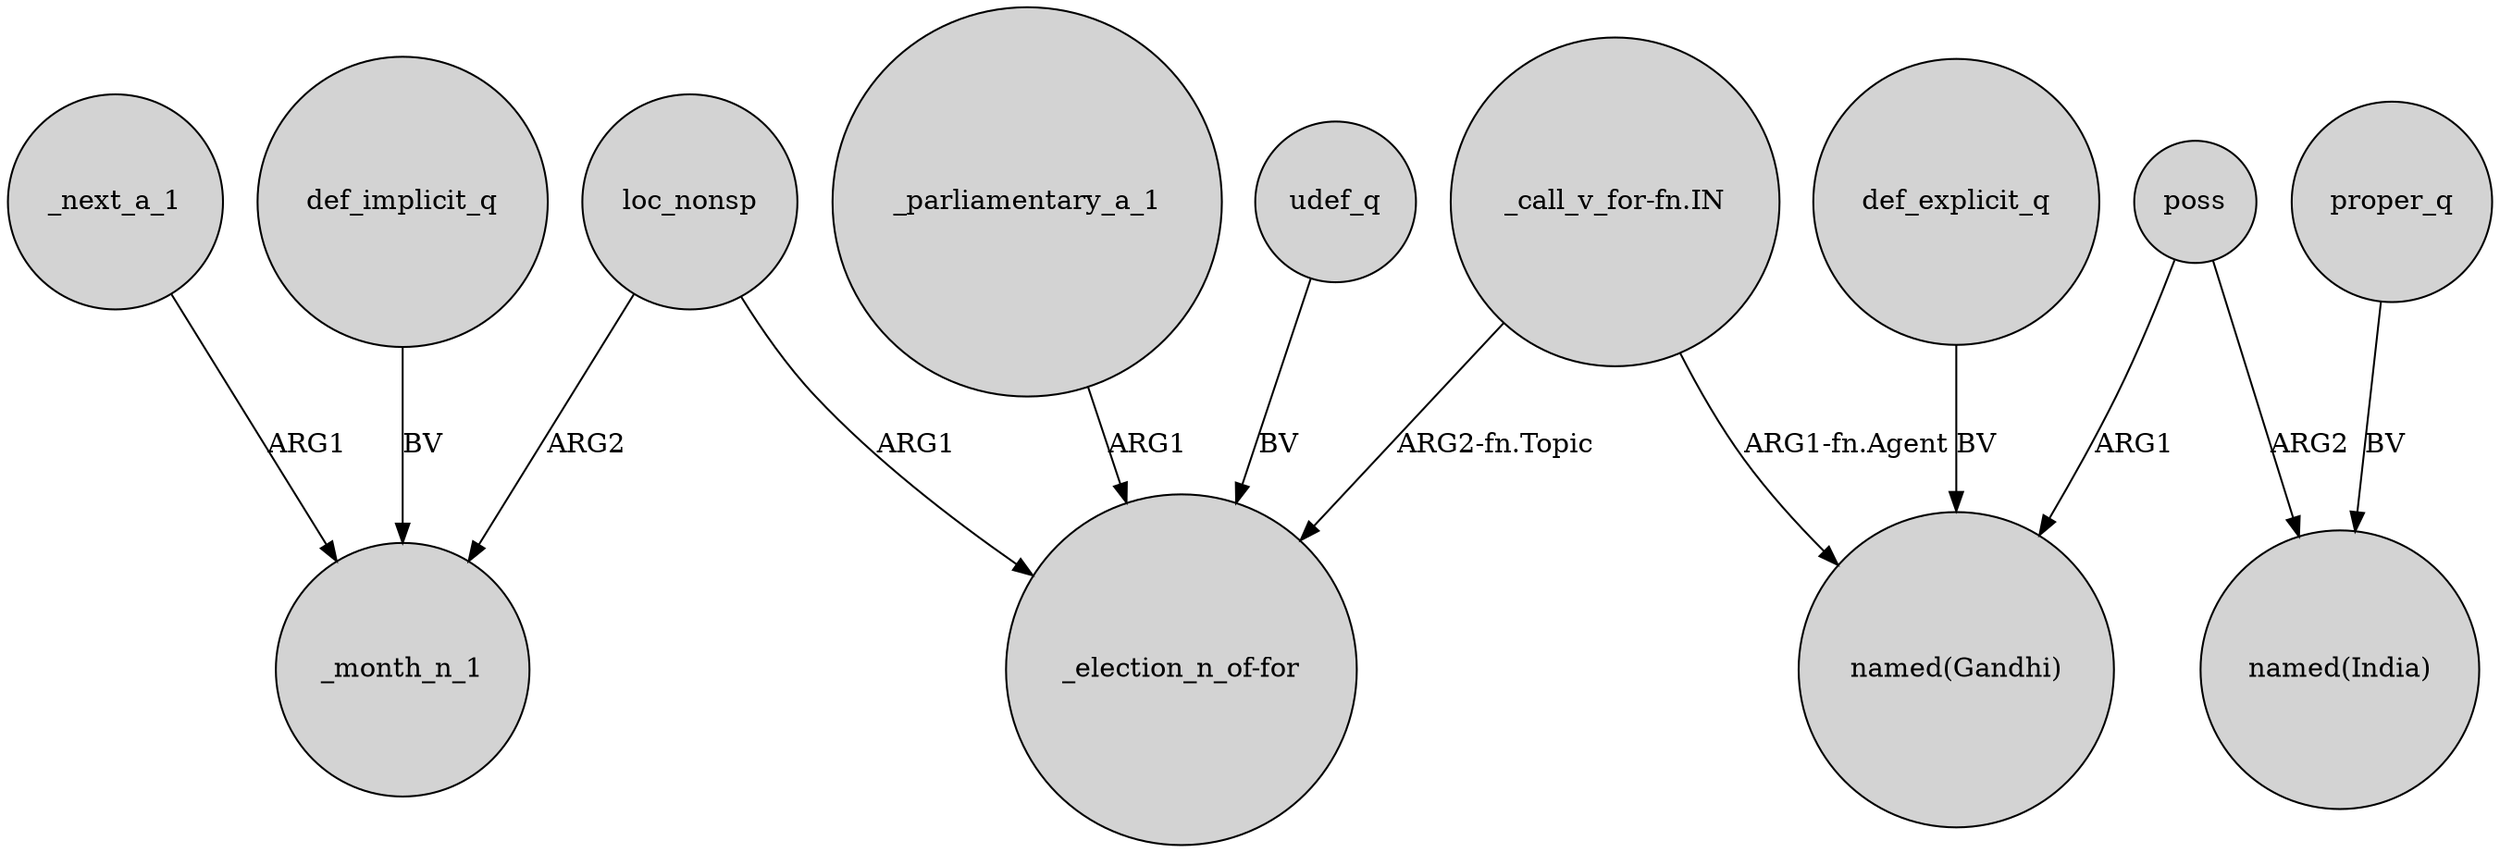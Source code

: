 digraph {
	node [shape=circle style=filled]
	def_implicit_q -> _month_n_1 [label=BV]
	"_call_v_for-fn.IN" -> "named(Gandhi)" [label="ARG1-fn.Agent"]
	poss -> "named(Gandhi)" [label=ARG1]
	def_explicit_q -> "named(Gandhi)" [label=BV]
	udef_q -> "_election_n_of-for" [label=BV]
	loc_nonsp -> "_election_n_of-for" [label=ARG1]
	"_call_v_for-fn.IN" -> "_election_n_of-for" [label="ARG2-fn.Topic"]
	loc_nonsp -> _month_n_1 [label=ARG2]
	poss -> "named(India)" [label=ARG2]
	_next_a_1 -> _month_n_1 [label=ARG1]
	_parliamentary_a_1 -> "_election_n_of-for" [label=ARG1]
	proper_q -> "named(India)" [label=BV]
}

